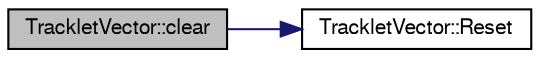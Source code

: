 digraph "TrackletVector::clear"
{
  bgcolor="transparent";
  edge [fontname="FreeSans",fontsize="10",labelfontname="FreeSans",labelfontsize="10"];
  node [fontname="FreeSans",fontsize="10",shape=record];
  rankdir="LR";
  Node1 [label="TrackletVector::clear",height=0.2,width=0.4,color="black", fillcolor="grey75", style="filled" fontcolor="black"];
  Node1 -> Node2 [color="midnightblue",fontsize="10",style="solid",fontname="FreeSans"];
  Node2 [label="TrackletVector::Reset",height=0.2,width=0.4,color="black",URL="$d5/dba/classTrackletVector.html#abf5296a5e48c5299c05a0f9bcaa83e5c",tooltip="Clear Event. "];
}
